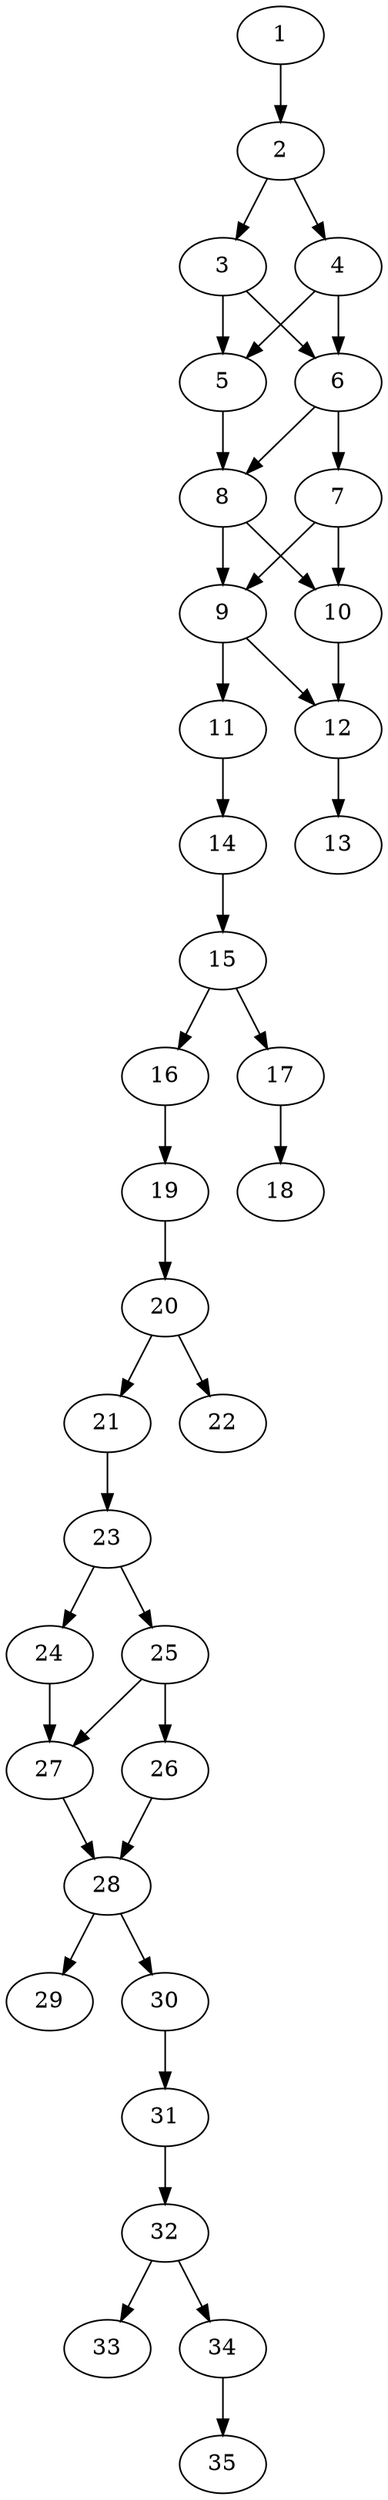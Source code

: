// DAG automatically generated by daggen at Thu Oct  3 14:05:37 2019
// ./daggen --dot -n 35 --ccr 0.3 --fat 0.3 --regular 0.7 --density 0.6 --mindata 5242880 --maxdata 52428800 
digraph G {
  1 [size="153292800", alpha="0.03", expect_size="45987840"] 
  1 -> 2 [size ="45987840"]
  2 [size="42106880", alpha="0.11", expect_size="12632064"] 
  2 -> 3 [size ="12632064"]
  2 -> 4 [size ="12632064"]
  3 [size="156064427", alpha="0.13", expect_size="46819328"] 
  3 -> 5 [size ="46819328"]
  3 -> 6 [size ="46819328"]
  4 [size="75362987", alpha="0.09", expect_size="22608896"] 
  4 -> 5 [size ="22608896"]
  4 -> 6 [size ="22608896"]
  5 [size="69700267", alpha="0.07", expect_size="20910080"] 
  5 -> 8 [size ="20910080"]
  6 [size="23592960", alpha="0.17", expect_size="7077888"] 
  6 -> 7 [size ="7077888"]
  6 -> 8 [size ="7077888"]
  7 [size="121852587", alpha="0.02", expect_size="36555776"] 
  7 -> 9 [size ="36555776"]
  7 -> 10 [size ="36555776"]
  8 [size="79274667", alpha="0.16", expect_size="23782400"] 
  8 -> 9 [size ="23782400"]
  8 -> 10 [size ="23782400"]
  9 [size="62283093", alpha="0.12", expect_size="18684928"] 
  9 -> 11 [size ="18684928"]
  9 -> 12 [size ="18684928"]
  10 [size="94487893", alpha="0.10", expect_size="28346368"] 
  10 -> 12 [size ="28346368"]
  11 [size="118606507", alpha="0.17", expect_size="35581952"] 
  11 -> 14 [size ="35581952"]
  12 [size="138871467", alpha="0.03", expect_size="41661440"] 
  12 -> 13 [size ="41661440"]
  13 [size="64897707", alpha="0.08", expect_size="19469312"] 
  14 [size="163744427", alpha="0.20", expect_size="49123328"] 
  14 -> 15 [size ="49123328"]
  15 [size="78510080", alpha="0.08", expect_size="23553024"] 
  15 -> 16 [size ="23553024"]
  15 -> 17 [size ="23553024"]
  16 [size="133768533", alpha="0.09", expect_size="40130560"] 
  16 -> 19 [size ="40130560"]
  17 [size="107028480", alpha="0.04", expect_size="32108544"] 
  17 -> 18 [size ="32108544"]
  18 [size="119248213", alpha="0.02", expect_size="35774464"] 
  19 [size="91511467", alpha="0.08", expect_size="27453440"] 
  19 -> 20 [size ="27453440"]
  20 [size="28344320", alpha="0.02", expect_size="8503296"] 
  20 -> 21 [size ="8503296"]
  20 -> 22 [size ="8503296"]
  21 [size="106441387", alpha="0.12", expect_size="31932416"] 
  21 -> 23 [size ="31932416"]
  22 [size="80165547", alpha="0.06", expect_size="24049664"] 
  23 [size="101587627", alpha="0.17", expect_size="30476288"] 
  23 -> 24 [size ="30476288"]
  23 -> 25 [size ="30476288"]
  24 [size="161600853", alpha="0.16", expect_size="48480256"] 
  24 -> 27 [size ="48480256"]
  25 [size="158057813", alpha="0.01", expect_size="47417344"] 
  25 -> 26 [size ="47417344"]
  25 -> 27 [size ="47417344"]
  26 [size="66013867", alpha="0.07", expect_size="19804160"] 
  26 -> 28 [size ="19804160"]
  27 [size="134519467", alpha="0.06", expect_size="40355840"] 
  27 -> 28 [size ="40355840"]
  28 [size="166608213", alpha="0.13", expect_size="49982464"] 
  28 -> 29 [size ="49982464"]
  28 -> 30 [size ="49982464"]
  29 [size="22029653", alpha="0.06", expect_size="6608896"] 
  30 [size="88784213", alpha="0.09", expect_size="26635264"] 
  30 -> 31 [size ="26635264"]
  31 [size="101973333", alpha="0.04", expect_size="30592000"] 
  31 -> 32 [size ="30592000"]
  32 [size="40137387", alpha="0.15", expect_size="12041216"] 
  32 -> 33 [size ="12041216"]
  32 -> 34 [size ="12041216"]
  33 [size="85193387", alpha="0.12", expect_size="25558016"] 
  34 [size="61156693", alpha="0.07", expect_size="18347008"] 
  34 -> 35 [size ="18347008"]
  35 [size="25917440", alpha="0.11", expect_size="7775232"] 
}
